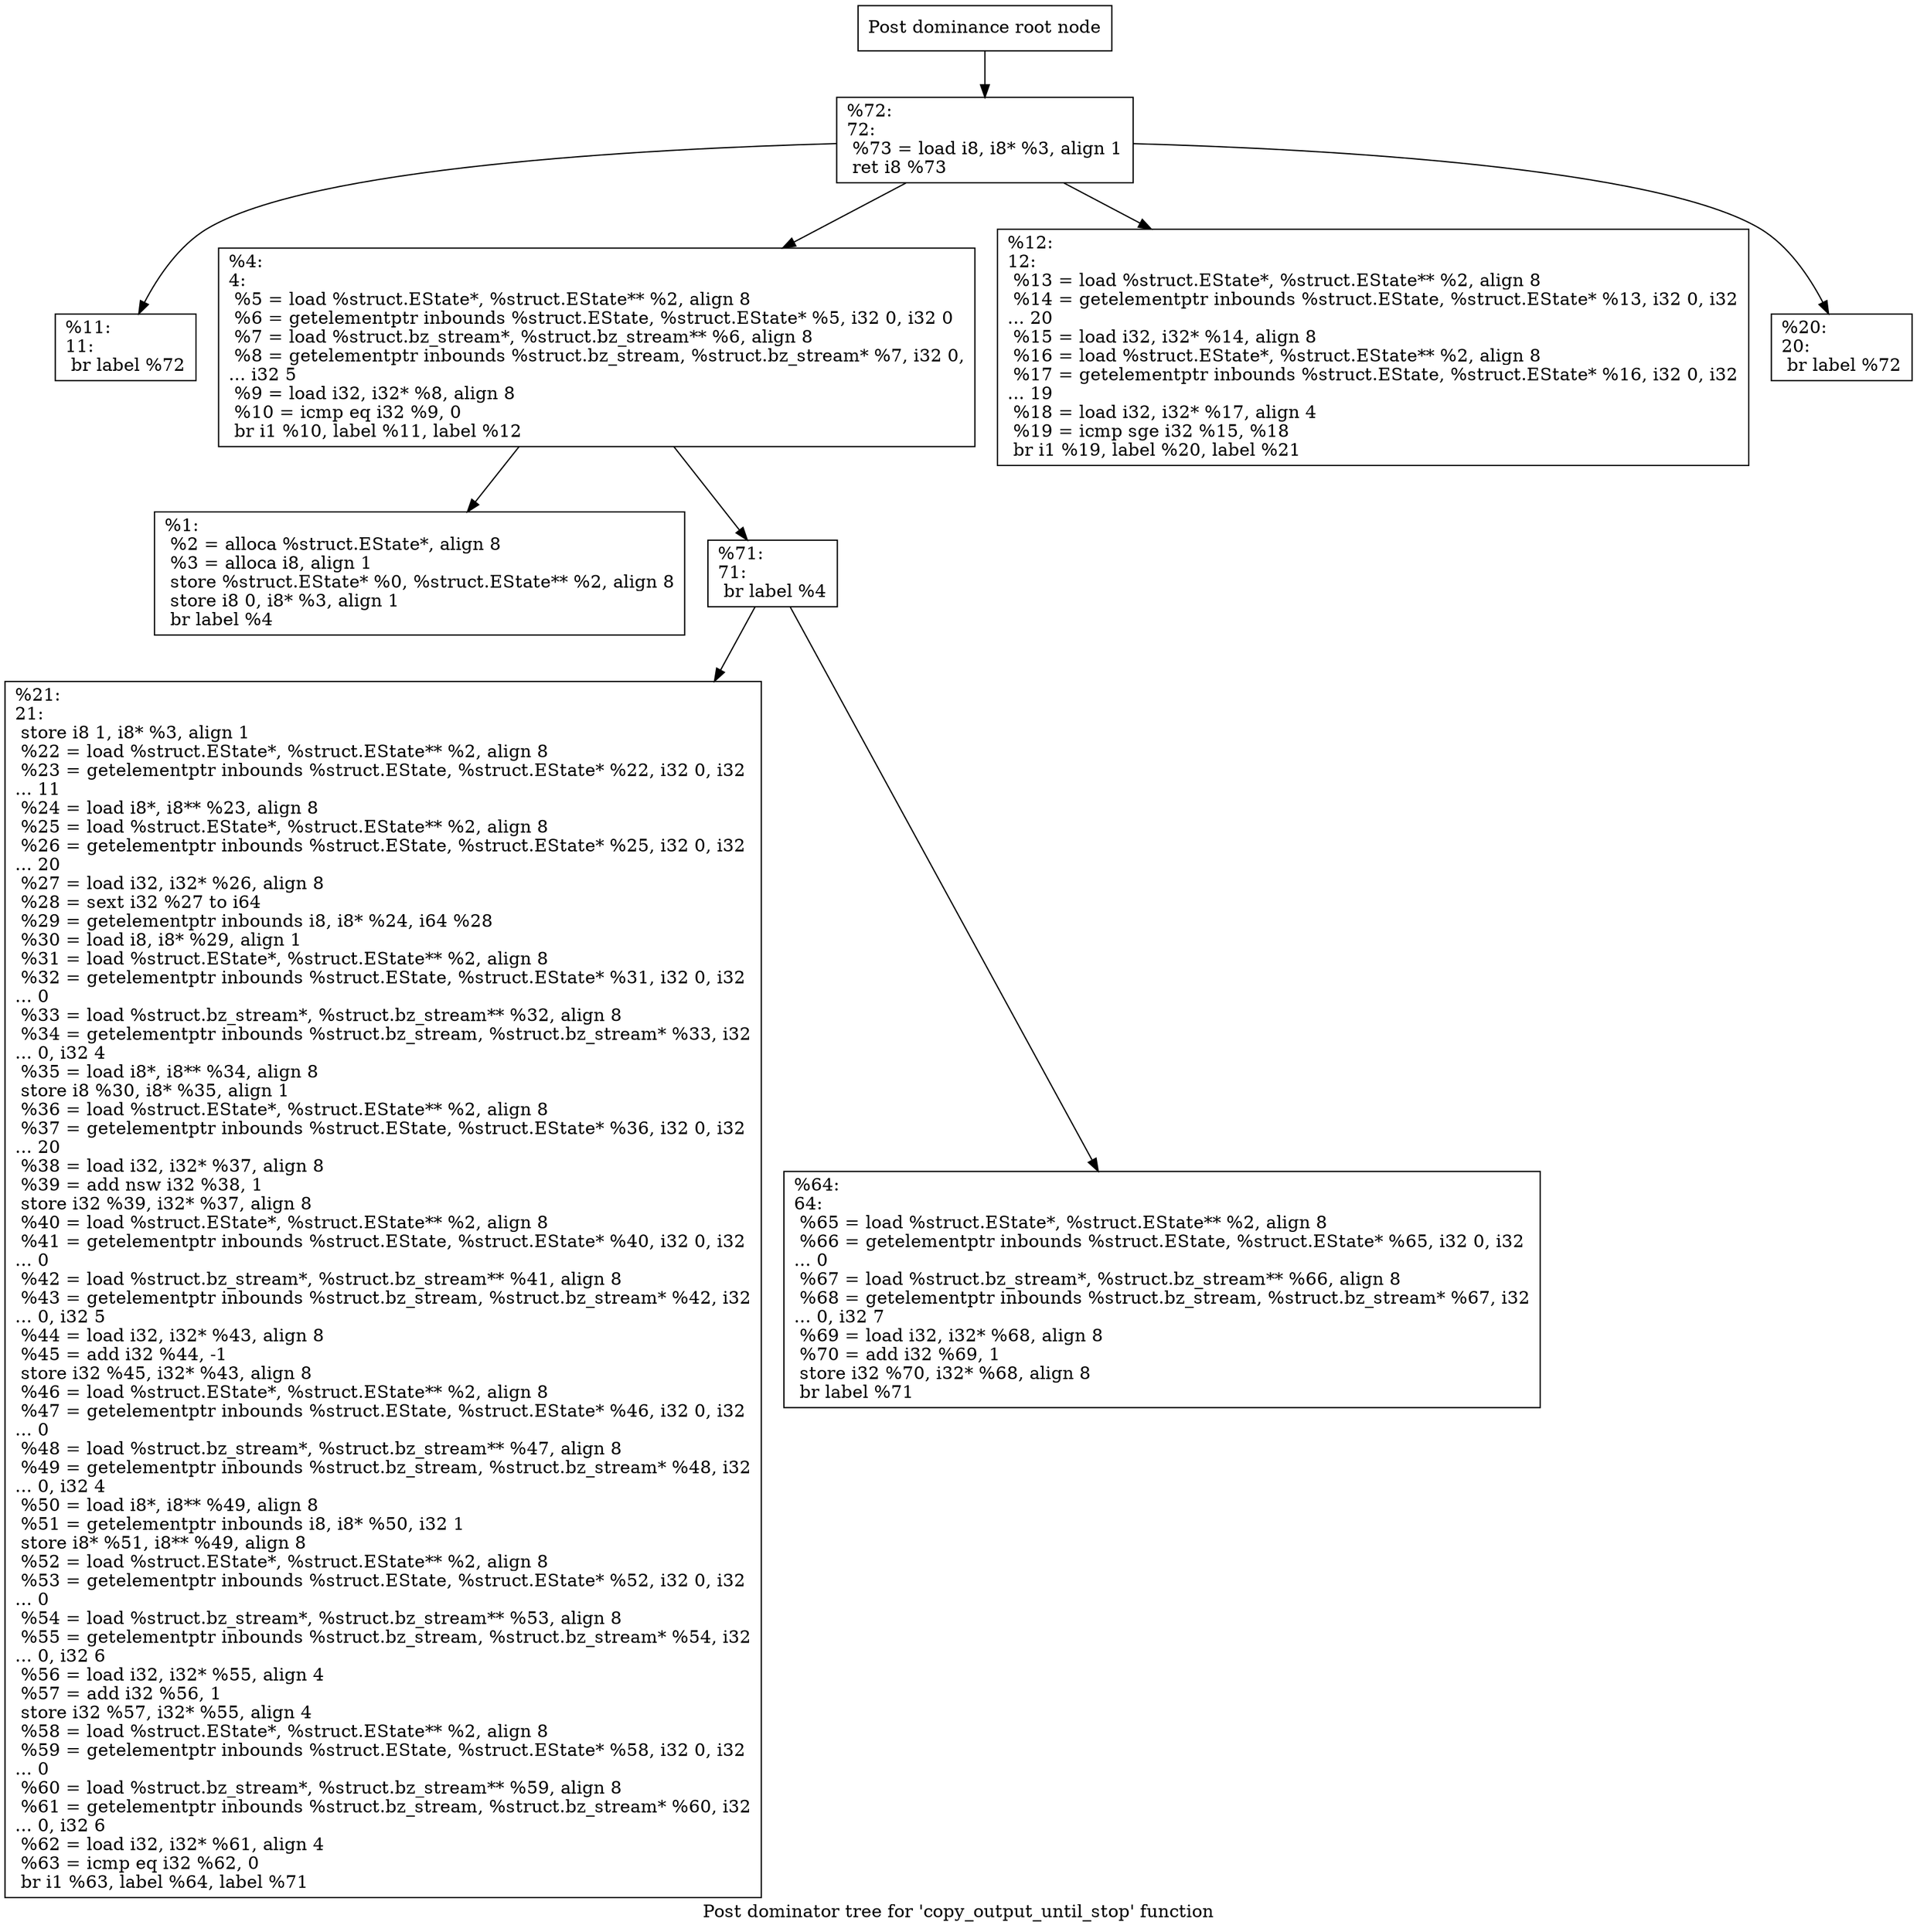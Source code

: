 digraph "Post dominator tree for 'copy_output_until_stop' function" {
	label="Post dominator tree for 'copy_output_until_stop' function";

	Node0x15546a0 [shape=record,label="{Post dominance root node}"];
	Node0x15546a0 -> Node0x15d17f0;
	Node0x15d17f0 [shape=record,label="{%72:\l72:                                               \l  %73 = load i8, i8* %3, align 1\l  ret i8 %73\l}"];
	Node0x15d17f0 -> Node0x15571e0;
	Node0x15d17f0 -> Node0x1397890;
	Node0x15d17f0 -> Node0x12b1d20;
	Node0x15d17f0 -> Node0x15da6b0;
	Node0x15571e0 [shape=record,label="{%11:\l11:                                               \l  br label %72\l}"];
	Node0x1397890 [shape=record,label="{%4:\l4:                                                \l  %5 = load %struct.EState*, %struct.EState** %2, align 8\l  %6 = getelementptr inbounds %struct.EState, %struct.EState* %5, i32 0, i32 0\l  %7 = load %struct.bz_stream*, %struct.bz_stream** %6, align 8\l  %8 = getelementptr inbounds %struct.bz_stream, %struct.bz_stream* %7, i32 0,\l... i32 5\l  %9 = load i32, i32* %8, align 8\l  %10 = icmp eq i32 %9, 0\l  br i1 %10, label %11, label %12\l}"];
	Node0x1397890 -> Node0x14d2e20;
	Node0x1397890 -> Node0x1455780;
	Node0x14d2e20 [shape=record,label="{%1:\l  %2 = alloca %struct.EState*, align 8\l  %3 = alloca i8, align 1\l  store %struct.EState* %0, %struct.EState** %2, align 8\l  store i8 0, i8* %3, align 1\l  br label %4\l}"];
	Node0x1455780 [shape=record,label="{%71:\l71:                                               \l  br label %4\l}"];
	Node0x1455780 -> Node0x135b720;
	Node0x1455780 -> Node0x15459d0;
	Node0x135b720 [shape=record,label="{%21:\l21:                                               \l  store i8 1, i8* %3, align 1\l  %22 = load %struct.EState*, %struct.EState** %2, align 8\l  %23 = getelementptr inbounds %struct.EState, %struct.EState* %22, i32 0, i32\l... 11\l  %24 = load i8*, i8** %23, align 8\l  %25 = load %struct.EState*, %struct.EState** %2, align 8\l  %26 = getelementptr inbounds %struct.EState, %struct.EState* %25, i32 0, i32\l... 20\l  %27 = load i32, i32* %26, align 8\l  %28 = sext i32 %27 to i64\l  %29 = getelementptr inbounds i8, i8* %24, i64 %28\l  %30 = load i8, i8* %29, align 1\l  %31 = load %struct.EState*, %struct.EState** %2, align 8\l  %32 = getelementptr inbounds %struct.EState, %struct.EState* %31, i32 0, i32\l... 0\l  %33 = load %struct.bz_stream*, %struct.bz_stream** %32, align 8\l  %34 = getelementptr inbounds %struct.bz_stream, %struct.bz_stream* %33, i32\l... 0, i32 4\l  %35 = load i8*, i8** %34, align 8\l  store i8 %30, i8* %35, align 1\l  %36 = load %struct.EState*, %struct.EState** %2, align 8\l  %37 = getelementptr inbounds %struct.EState, %struct.EState* %36, i32 0, i32\l... 20\l  %38 = load i32, i32* %37, align 8\l  %39 = add nsw i32 %38, 1\l  store i32 %39, i32* %37, align 8\l  %40 = load %struct.EState*, %struct.EState** %2, align 8\l  %41 = getelementptr inbounds %struct.EState, %struct.EState* %40, i32 0, i32\l... 0\l  %42 = load %struct.bz_stream*, %struct.bz_stream** %41, align 8\l  %43 = getelementptr inbounds %struct.bz_stream, %struct.bz_stream* %42, i32\l... 0, i32 5\l  %44 = load i32, i32* %43, align 8\l  %45 = add i32 %44, -1\l  store i32 %45, i32* %43, align 8\l  %46 = load %struct.EState*, %struct.EState** %2, align 8\l  %47 = getelementptr inbounds %struct.EState, %struct.EState* %46, i32 0, i32\l... 0\l  %48 = load %struct.bz_stream*, %struct.bz_stream** %47, align 8\l  %49 = getelementptr inbounds %struct.bz_stream, %struct.bz_stream* %48, i32\l... 0, i32 4\l  %50 = load i8*, i8** %49, align 8\l  %51 = getelementptr inbounds i8, i8* %50, i32 1\l  store i8* %51, i8** %49, align 8\l  %52 = load %struct.EState*, %struct.EState** %2, align 8\l  %53 = getelementptr inbounds %struct.EState, %struct.EState* %52, i32 0, i32\l... 0\l  %54 = load %struct.bz_stream*, %struct.bz_stream** %53, align 8\l  %55 = getelementptr inbounds %struct.bz_stream, %struct.bz_stream* %54, i32\l... 0, i32 6\l  %56 = load i32, i32* %55, align 4\l  %57 = add i32 %56, 1\l  store i32 %57, i32* %55, align 4\l  %58 = load %struct.EState*, %struct.EState** %2, align 8\l  %59 = getelementptr inbounds %struct.EState, %struct.EState* %58, i32 0, i32\l... 0\l  %60 = load %struct.bz_stream*, %struct.bz_stream** %59, align 8\l  %61 = getelementptr inbounds %struct.bz_stream, %struct.bz_stream* %60, i32\l... 0, i32 6\l  %62 = load i32, i32* %61, align 4\l  %63 = icmp eq i32 %62, 0\l  br i1 %63, label %64, label %71\l}"];
	Node0x15459d0 [shape=record,label="{%64:\l64:                                               \l  %65 = load %struct.EState*, %struct.EState** %2, align 8\l  %66 = getelementptr inbounds %struct.EState, %struct.EState* %65, i32 0, i32\l... 0\l  %67 = load %struct.bz_stream*, %struct.bz_stream** %66, align 8\l  %68 = getelementptr inbounds %struct.bz_stream, %struct.bz_stream* %67, i32\l... 0, i32 7\l  %69 = load i32, i32* %68, align 8\l  %70 = add i32 %69, 1\l  store i32 %70, i32* %68, align 8\l  br label %71\l}"];
	Node0x12b1d20 [shape=record,label="{%12:\l12:                                               \l  %13 = load %struct.EState*, %struct.EState** %2, align 8\l  %14 = getelementptr inbounds %struct.EState, %struct.EState* %13, i32 0, i32\l... 20\l  %15 = load i32, i32* %14, align 8\l  %16 = load %struct.EState*, %struct.EState** %2, align 8\l  %17 = getelementptr inbounds %struct.EState, %struct.EState* %16, i32 0, i32\l... 19\l  %18 = load i32, i32* %17, align 4\l  %19 = icmp sge i32 %15, %18\l  br i1 %19, label %20, label %21\l}"];
	Node0x15da6b0 [shape=record,label="{%20:\l20:                                               \l  br label %72\l}"];
}
